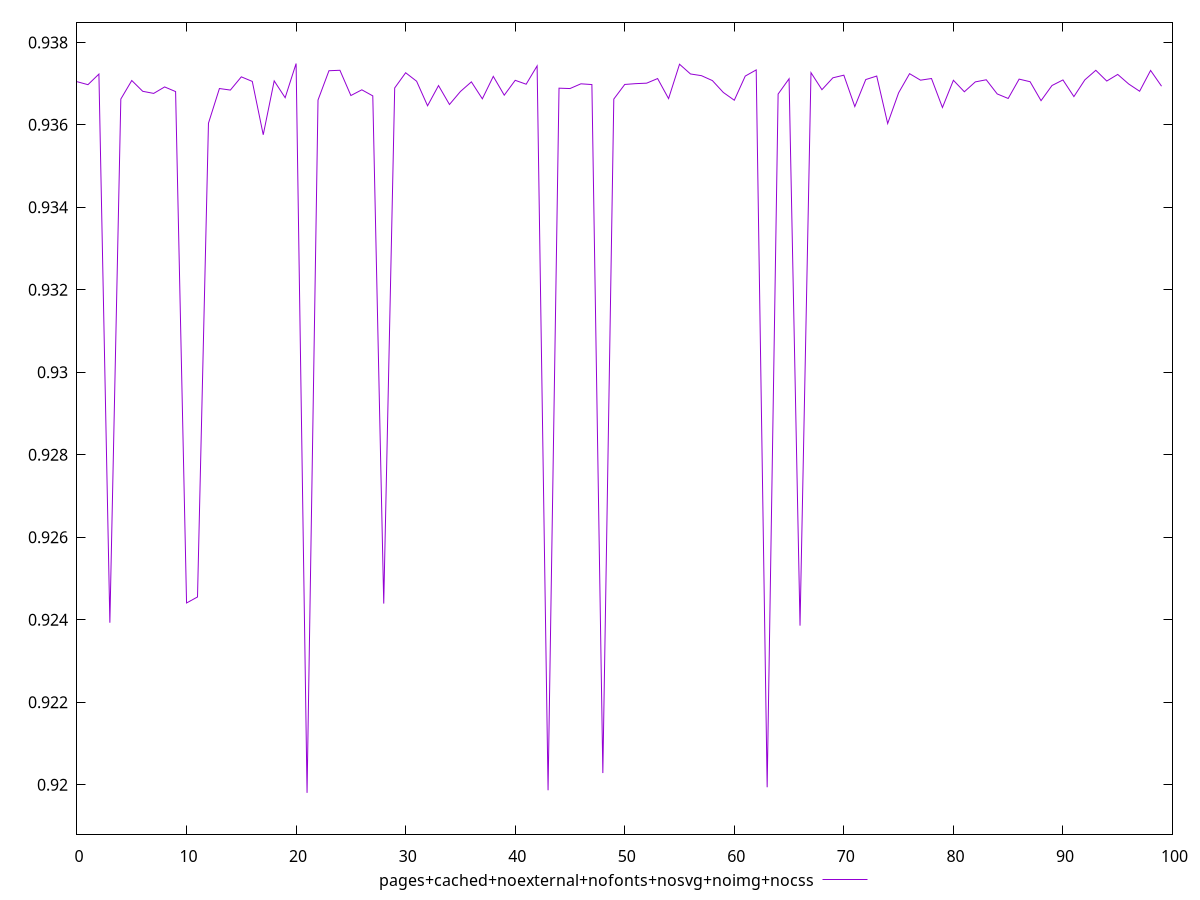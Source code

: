 $_pagesCachedNoexternalNofontsNosvgNoimgNocss <<EOF
0.9370471956511811
0.9369743704196754
0.9372312216500706
0.923927936779323
0.9366255401293176
0.9370755441223892
0.9368135553070687
0.9367627473149029
0.9369195068725322
0.9368068185920264
0.924407366212272
0.9245528128206186
0.9360398940501384
0.9368809078543465
0.9368435287850274
0.9371641063127959
0.9370533909387133
0.935759916881441
0.9370663170771631
0.9366584606806788
0.9374868255315372
0.9198022809900381
0.9366018597687977
0.9373124317361909
0.9373233626345019
0.9367109914124052
0.936849636220161
0.9367027800292347
0.9243925776098041
0.9368947087137438
0.9372635892713396
0.9370579758078061
0.9364628857293187
0.9369527723308678
0.9364940494246583
0.936808845291983
0.9370424806613902
0.9366314925363984
0.9371754620989411
0.9367198662372921
0.9370800706967947
0.9369854969325958
0.9374292681518388
0.9198663073473599
0.9368895641016688
0.9368804318151887
0.9369952256931326
0.9369771346817487
0.9202834370364583
0.9366253269773683
0.9369797392547925
0.9369993121496603
0.93701089917957
0.9371228209043956
0.9366365680907542
0.9374704604166866
0.9372341565264803
0.9371928930412331
0.9370734650484203
0.9367854638784157
0.9365970175156284
0.9371831150746389
0.9373321543260477
0.9199385238459153
0.9367468284144478
0.9371178186557837
0.9238578841308397
0.9372656356993506
0.9368529094007245
0.937140991262197
0.9372046639570722
0.9364434975832314
0.9370984781150768
0.9371837297840172
0.9360325256247042
0.9367773634602022
0.9372411517242878
0.9370833867717476
0.9371236277143961
0.9364207221893868
0.9370811027161863
0.9368023087147188
0.937041983625748
0.9370931694807483
0.9367498772126719
0.9366398532480205
0.9371090803829084
0.937046034033665
0.9365866072828009
0.9369539700370533
0.9370890115552001
0.9366854453924914
0.9370913388369716
0.9373228698682545
0.9370621555825847
0.9372229734394187
0.9369912869497834
0.9368149570418969
0.9373196341139457
0.936937302827003
EOF
set key outside below
set terminal pngcairo
set output "report_00006_2020-11-02T20-21-41.718Z/performance_score/pages+cached+noexternal+nofonts+nosvg+noimg+nocss//score.png"
set yrange [0.9188022809900381:0.9384868255315372]
plot $_pagesCachedNoexternalNofontsNosvgNoimgNocss title "pages+cached+noexternal+nofonts+nosvg+noimg+nocss" with line ,